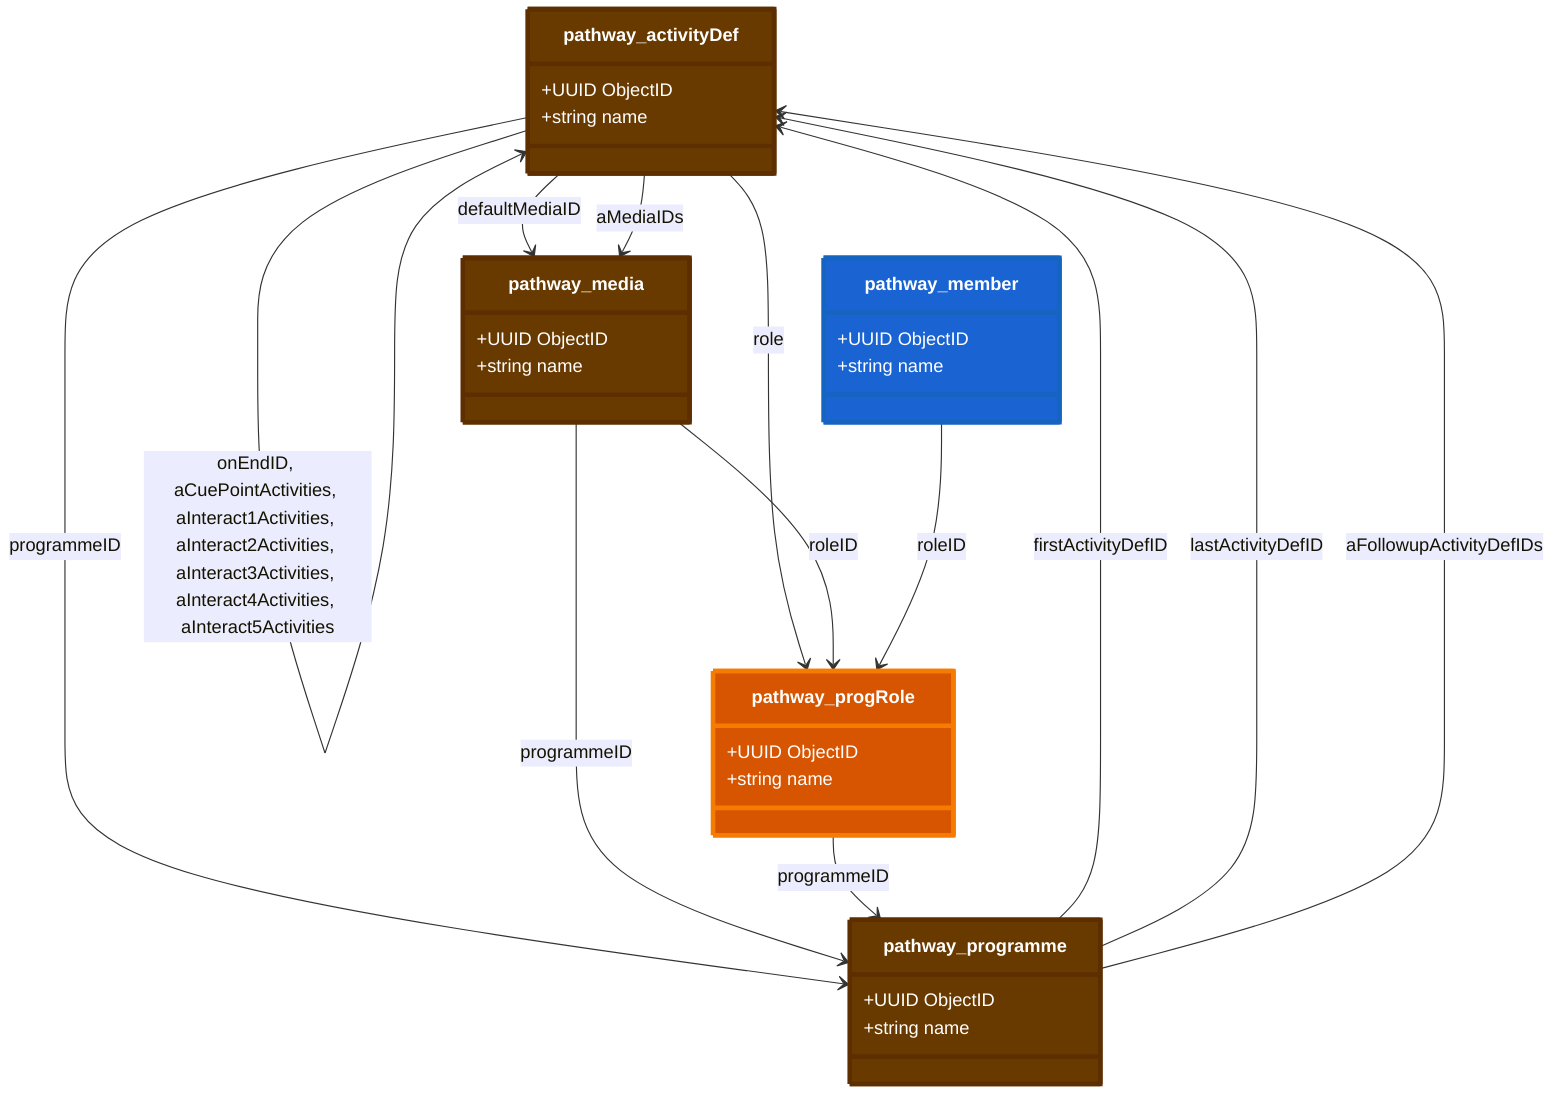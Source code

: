 classDiagram
    %% Parameters:
%%   Focus: progRole
%%   Domains: partner
%%   Chart Type: Class
    class pathway_activityDef {
        +UUID ObjectID
        +string name
    }

    class pathway_media {
        +UUID ObjectID
        +string name
    }

    class pathway_member {
        +UUID ObjectID
        +string name
    }

    class pathway_programme {
        +UUID ObjectID
        +string name
    }

    class pathway_progRole {
        +UUID ObjectID
        +string name
    }

    pathway_activityDef --> pathway_programme : programmeID
    pathway_activityDef --> pathway_progRole : role
    pathway_activityDef --> pathway_media : defaultMediaID
    pathway_media --> pathway_programme : programmeID
    pathway_media --> pathway_progRole : roleID
    pathway_member --> pathway_progRole : roleID
    pathway_programme --> pathway_activityDef : firstActivityDefID
    pathway_programme --> pathway_activityDef : lastActivityDefID
    pathway_progRole --> pathway_programme : programmeID
    pathway_activityDef --> pathway_media : aMediaIDs
    pathway_programme --> pathway_activityDef : aFollowupActivityDefIDs
    pathway_activityDef --> pathway_activityDef : onEndID, aCuePointActivities, aInteract1Activities, aInteract2Activities, aInteract3Activities, aInteract4Activities, aInteract5Activities

    %% Special Joins
    %% End Special Joins


    %% Entity Styling
    style pathway_activityDef fill:#693a00,stroke:#5d2e00,stroke-width:4px,color:#fff
    style pathway_media fill:#693a00,stroke:#5d2e00,stroke-width:4px,color:#fff
    style pathway_member fill:#1963d2,stroke:#1565c0,stroke-width:4px,color:#fff
    style pathway_programme fill:#693a00,stroke:#5d2e00,stroke-width:4px,color:#fff
    style pathway_progRole fill:#d75500,stroke:#f57c00,stroke-width:4px,color:#fff